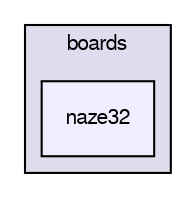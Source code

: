 digraph "sw/airborne/boards/naze32" {
  compound=true
  node [ fontsize="10", fontname="FreeSans"];
  edge [ labelfontsize="10", labelfontname="FreeSans"];
  subgraph clusterdir_e030268cd18297cf6282390f76bfcf7f {
    graph [ bgcolor="#ddddee", pencolor="black", label="boards" fontname="FreeSans", fontsize="10", URL="dir_e030268cd18297cf6282390f76bfcf7f.html"]
  dir_795a4c131357d0186c095fcb6f3e6215 [shape=box, label="naze32", style="filled", fillcolor="#eeeeff", pencolor="black", URL="dir_795a4c131357d0186c095fcb6f3e6215.html"];
  }
}

